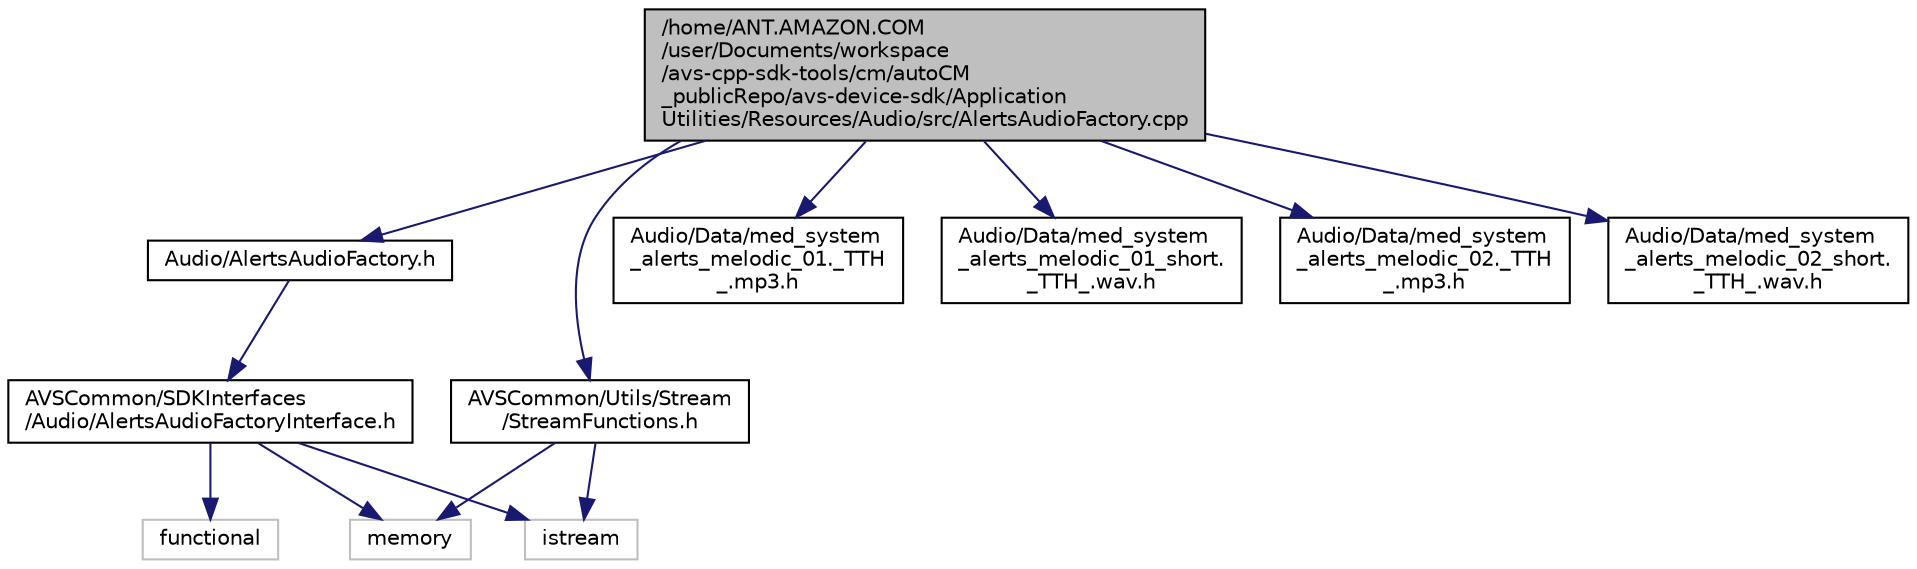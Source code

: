 digraph "/avs-cpp-sdk-tools/cm/autoCM_publicRepo/avs-device-sdk/ApplicationUtilities/Resources/Audio/src/AlertsAudioFactory.cpp"
{
  edge [fontname="Helvetica",fontsize="10",labelfontname="Helvetica",labelfontsize="10"];
  node [fontname="Helvetica",fontsize="10",shape=record];
  Node1 [label="/home/ANT.AMAZON.COM\l/user/Documents/workspace\l/avs-cpp-sdk-tools/cm/autoCM\l_publicRepo/avs-device-sdk/Application\lUtilities/Resources/Audio/src/AlertsAudioFactory.cpp",height=0.2,width=0.4,color="black", fillcolor="grey75", style="filled", fontcolor="black"];
  Node1 -> Node2 [color="midnightblue",fontsize="10",style="solid",fontname="Helvetica"];
  Node2 [label="Audio/AlertsAudioFactory.h",height=0.2,width=0.4,color="black", fillcolor="white", style="filled",URL="$_alerts_audio_factory_8h.html"];
  Node2 -> Node3 [color="midnightblue",fontsize="10",style="solid",fontname="Helvetica"];
  Node3 [label="AVSCommon/SDKInterfaces\l/Audio/AlertsAudioFactoryInterface.h",height=0.2,width=0.4,color="black", fillcolor="white", style="filled",URL="$_alerts_audio_factory_interface_8h.html"];
  Node3 -> Node4 [color="midnightblue",fontsize="10",style="solid",fontname="Helvetica"];
  Node4 [label="functional",height=0.2,width=0.4,color="grey75", fillcolor="white", style="filled"];
  Node3 -> Node5 [color="midnightblue",fontsize="10",style="solid",fontname="Helvetica"];
  Node5 [label="istream",height=0.2,width=0.4,color="grey75", fillcolor="white", style="filled"];
  Node3 -> Node6 [color="midnightblue",fontsize="10",style="solid",fontname="Helvetica"];
  Node6 [label="memory",height=0.2,width=0.4,color="grey75", fillcolor="white", style="filled"];
  Node1 -> Node7 [color="midnightblue",fontsize="10",style="solid",fontname="Helvetica"];
  Node7 [label="AVSCommon/Utils/Stream\l/StreamFunctions.h",height=0.2,width=0.4,color="black", fillcolor="white", style="filled",URL="$_stream_functions_8h.html"];
  Node7 -> Node6 [color="midnightblue",fontsize="10",style="solid",fontname="Helvetica"];
  Node7 -> Node5 [color="midnightblue",fontsize="10",style="solid",fontname="Helvetica"];
  Node1 -> Node8 [color="midnightblue",fontsize="10",style="solid",fontname="Helvetica"];
  Node8 [label="Audio/Data/med_system\l_alerts_melodic_01._TTH\l_.mp3.h",height=0.2,width=0.4,color="black", fillcolor="white", style="filled",URL="$med__system__alerts__melodic__01_8___t_t_h___8mp3_8h.html"];
  Node1 -> Node9 [color="midnightblue",fontsize="10",style="solid",fontname="Helvetica"];
  Node9 [label="Audio/Data/med_system\l_alerts_melodic_01_short.\l_TTH_.wav.h",height=0.2,width=0.4,color="black", fillcolor="white", style="filled",URL="$med__system__alerts__melodic__01__short_8___t_t_h___8wav_8h.html"];
  Node1 -> Node10 [color="midnightblue",fontsize="10",style="solid",fontname="Helvetica"];
  Node10 [label="Audio/Data/med_system\l_alerts_melodic_02._TTH\l_.mp3.h",height=0.2,width=0.4,color="black", fillcolor="white", style="filled",URL="$med__system__alerts__melodic__02_8___t_t_h___8mp3_8h.html"];
  Node1 -> Node11 [color="midnightblue",fontsize="10",style="solid",fontname="Helvetica"];
  Node11 [label="Audio/Data/med_system\l_alerts_melodic_02_short.\l_TTH_.wav.h",height=0.2,width=0.4,color="black", fillcolor="white", style="filled",URL="$med__system__alerts__melodic__02__short_8___t_t_h___8wav_8h.html"];
}
